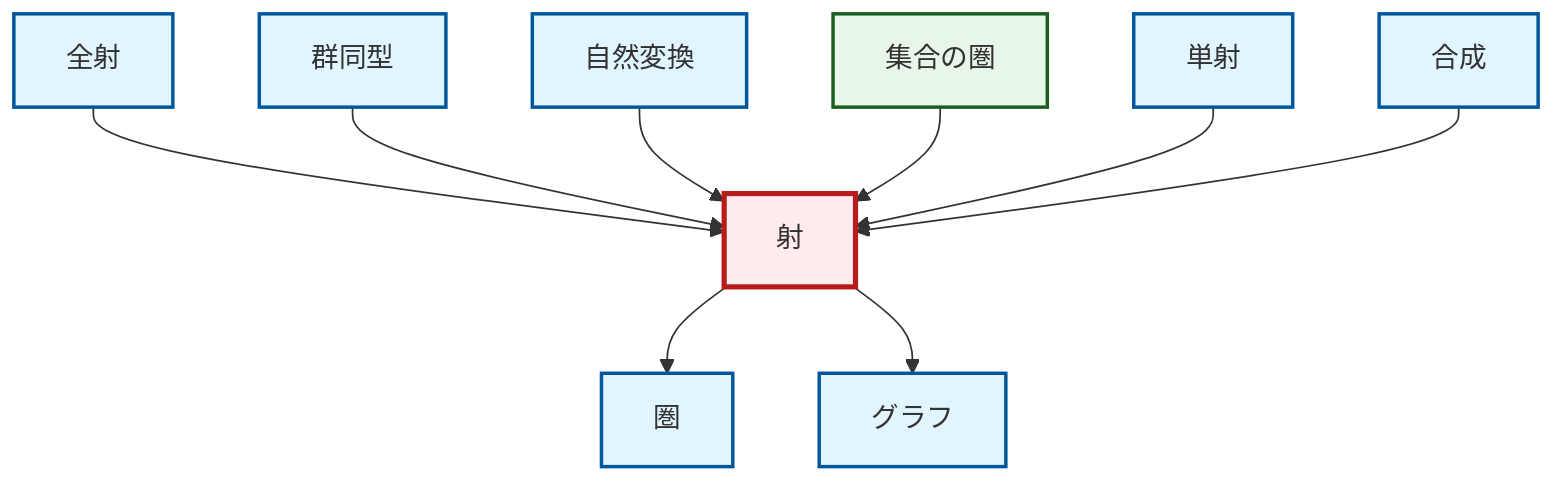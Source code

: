 graph TD
    classDef definition fill:#e1f5fe,stroke:#01579b,stroke-width:2px
    classDef theorem fill:#f3e5f5,stroke:#4a148c,stroke-width:2px
    classDef axiom fill:#fff3e0,stroke:#e65100,stroke-width:2px
    classDef example fill:#e8f5e9,stroke:#1b5e20,stroke-width:2px
    classDef current fill:#ffebee,stroke:#b71c1c,stroke-width:3px
    def-monomorphism["単射"]:::definition
    def-category["圏"]:::definition
    def-isomorphism["群同型"]:::definition
    def-graph["グラフ"]:::definition
    def-natural-transformation["自然変換"]:::definition
    ex-set-category["集合の圏"]:::example
    def-morphism["射"]:::definition
    def-composition["合成"]:::definition
    def-epimorphism["全射"]:::definition
    def-epimorphism --> def-morphism
    def-isomorphism --> def-morphism
    def-morphism --> def-category
    def-natural-transformation --> def-morphism
    ex-set-category --> def-morphism
    def-monomorphism --> def-morphism
    def-morphism --> def-graph
    def-composition --> def-morphism
    class def-morphism current